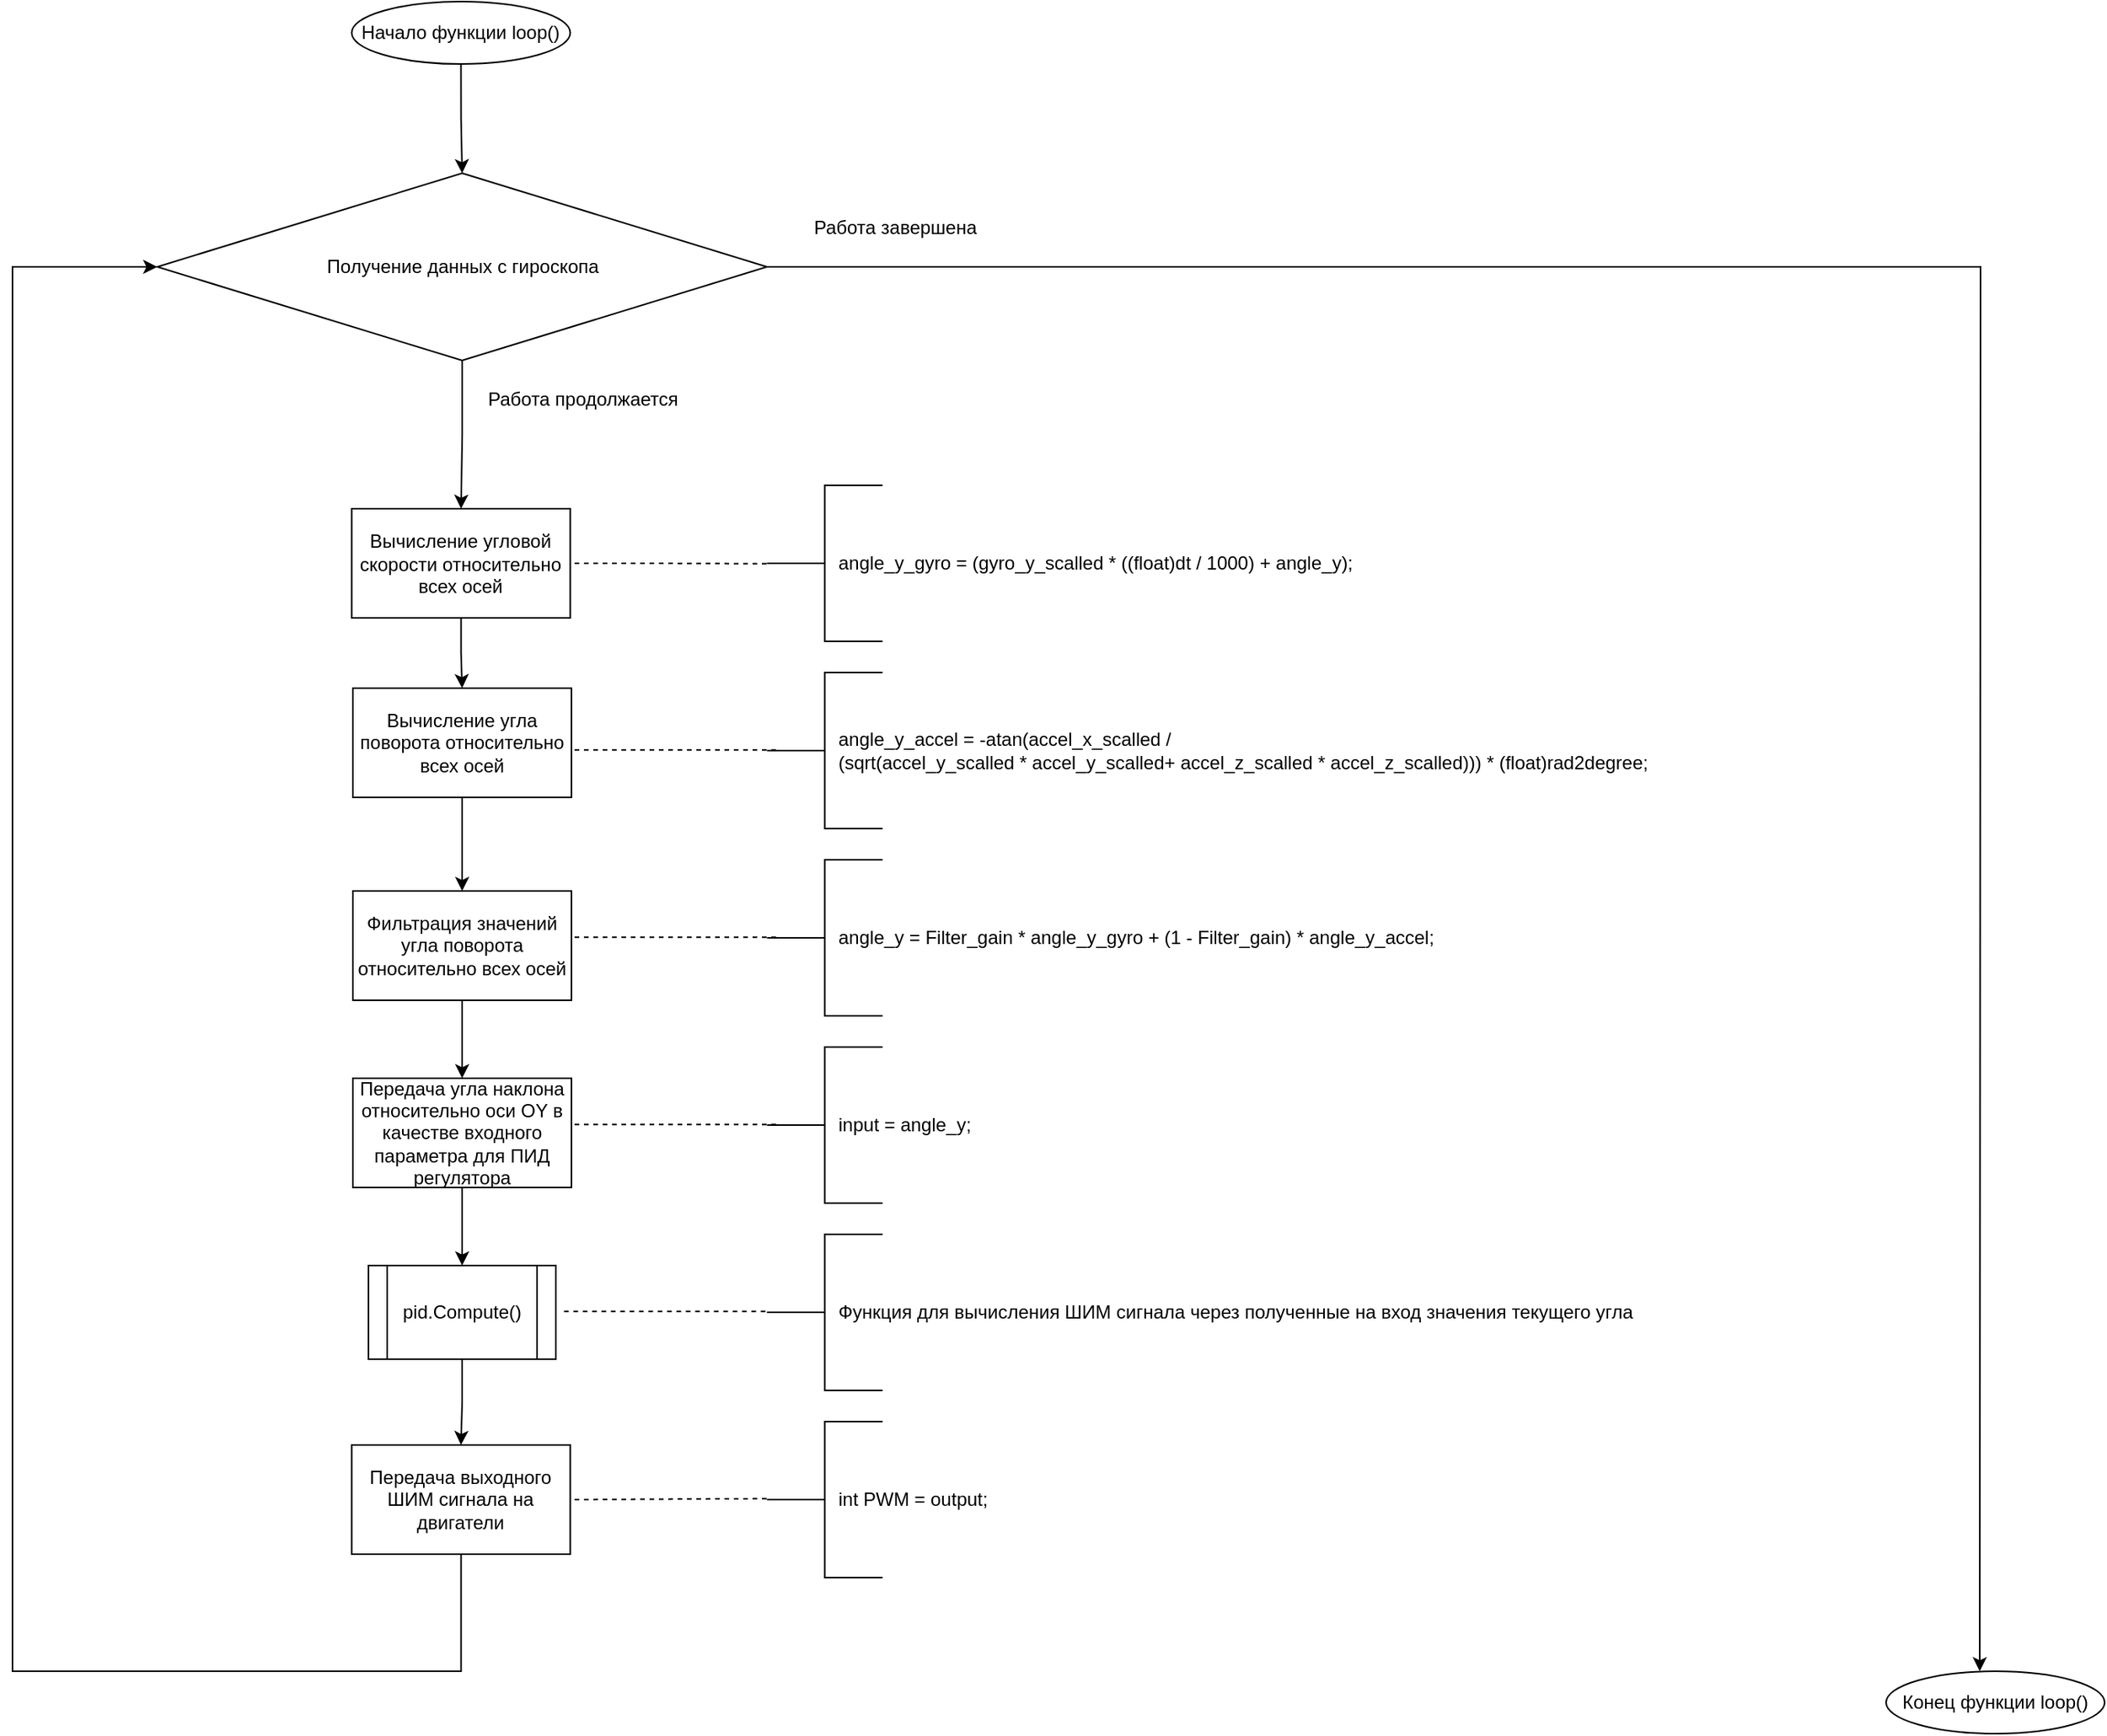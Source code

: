<mxfile version="21.3.8" type="device">
  <diagram id="C5RBs43oDa-KdzZeNtuy" name="Page-1">
    <mxGraphModel dx="2049" dy="1137" grid="1" gridSize="10" guides="1" tooltips="1" connect="1" arrows="1" fold="1" page="1" pageScale="1" pageWidth="1200" pageHeight="1600" math="0" shadow="0">
      <root>
        <mxCell id="WIyWlLk6GJQsqaUBKTNV-0" />
        <mxCell id="WIyWlLk6GJQsqaUBKTNV-1" parent="WIyWlLk6GJQsqaUBKTNV-0" />
        <mxCell id="wmi1h-aYXYaKoJ9Sp5C9-21" value="Работа продолжается" style="edgeStyle=orthogonalEdgeStyle;rounded=0;orthogonalLoop=1;jettySize=auto;html=1;" parent="WIyWlLk6GJQsqaUBKTNV-1" source="wmi1h-aYXYaKoJ9Sp5C9-12" target="wmi1h-aYXYaKoJ9Sp5C9-15" edge="1">
          <mxGeometry x="0.0" y="92" relative="1" as="geometry">
            <mxPoint as="offset" />
          </mxGeometry>
        </mxCell>
        <mxCell id="gNeUqT_V1DtOnu5FSzTy-70" style="edgeStyle=orthogonalEdgeStyle;rounded=0;orthogonalLoop=1;jettySize=auto;html=1;exitX=1;exitY=0.5;exitDx=0;exitDy=0;" edge="1" parent="WIyWlLk6GJQsqaUBKTNV-1" source="wmi1h-aYXYaKoJ9Sp5C9-12">
          <mxGeometry relative="1" as="geometry">
            <mxPoint x="1590" y="1950" as="targetPoint" />
          </mxGeometry>
        </mxCell>
        <mxCell id="wmi1h-aYXYaKoJ9Sp5C9-12" value="Получение данных с гироскопа" style="rhombus;whiteSpace=wrap;html=1;labelBackgroundColor=none;" parent="WIyWlLk6GJQsqaUBKTNV-1" vertex="1">
          <mxGeometry x="422.75" y="990" width="390.5" height="120" as="geometry" />
        </mxCell>
        <mxCell id="gNeUqT_V1DtOnu5FSzTy-50" style="edgeStyle=orthogonalEdgeStyle;rounded=0;orthogonalLoop=1;jettySize=auto;html=1;entryX=0.5;entryY=0;entryDx=0;entryDy=0;" edge="1" parent="WIyWlLk6GJQsqaUBKTNV-1" source="wmi1h-aYXYaKoJ9Sp5C9-15" target="gNeUqT_V1DtOnu5FSzTy-35">
          <mxGeometry relative="1" as="geometry" />
        </mxCell>
        <mxCell id="wmi1h-aYXYaKoJ9Sp5C9-15" value="&lt;br&gt;Вычисление угловой скорости относительно всех осей" style="rounded=0;whiteSpace=wrap;html=1;fontColor=default;labelBackgroundColor=none;spacingBottom=14;" parent="WIyWlLk6GJQsqaUBKTNV-1" vertex="1">
          <mxGeometry x="547.25" y="1205" width="140" height="70" as="geometry" />
        </mxCell>
        <mxCell id="gNeUqT_V1DtOnu5FSzTy-31" style="edgeStyle=orthogonalEdgeStyle;rounded=0;orthogonalLoop=1;jettySize=auto;html=1;entryX=0.5;entryY=0;entryDx=0;entryDy=0;" edge="1" parent="WIyWlLk6GJQsqaUBKTNV-1" source="gNeUqT_V1DtOnu5FSzTy-29" target="wmi1h-aYXYaKoJ9Sp5C9-12">
          <mxGeometry relative="1" as="geometry" />
        </mxCell>
        <mxCell id="gNeUqT_V1DtOnu5FSzTy-29" value="Начало функции loop()" style="ellipse;whiteSpace=wrap;html=1;" vertex="1" parent="WIyWlLk6GJQsqaUBKTNV-1">
          <mxGeometry x="547.25" y="880" width="140" height="40" as="geometry" />
        </mxCell>
        <mxCell id="gNeUqT_V1DtOnu5FSzTy-32" value="angle_y_gyro = (gyro_y_scalled * ((float)dt / 1000) + angle_y);" style="strokeWidth=1;html=1;shape=mxgraph.flowchart.annotation_2;align=left;labelPosition=right;pointerEvents=1;spacingLeft=-30;" vertex="1" parent="WIyWlLk6GJQsqaUBKTNV-1">
          <mxGeometry x="813.25" y="1190" width="74" height="100" as="geometry" />
        </mxCell>
        <mxCell id="gNeUqT_V1DtOnu5FSzTy-33" value="" style="endArrow=none;dashed=1;html=1;rounded=0;entryX=0.038;entryY=0.503;entryDx=0;entryDy=0;entryPerimeter=0;" edge="1" parent="WIyWlLk6GJQsqaUBKTNV-1" target="gNeUqT_V1DtOnu5FSzTy-32">
          <mxGeometry width="50" height="50" relative="1" as="geometry">
            <mxPoint x="690" y="1240" as="sourcePoint" />
            <mxPoint x="813.25" y="1214.93" as="targetPoint" />
            <Array as="points">
              <mxPoint x="740" y="1240" />
            </Array>
          </mxGeometry>
        </mxCell>
        <mxCell id="gNeUqT_V1DtOnu5FSzTy-51" style="edgeStyle=orthogonalEdgeStyle;rounded=0;orthogonalLoop=1;jettySize=auto;html=1;entryX=0.5;entryY=0;entryDx=0;entryDy=0;" edge="1" parent="WIyWlLk6GJQsqaUBKTNV-1" source="gNeUqT_V1DtOnu5FSzTy-35" target="gNeUqT_V1DtOnu5FSzTy-41">
          <mxGeometry relative="1" as="geometry" />
        </mxCell>
        <mxCell id="gNeUqT_V1DtOnu5FSzTy-35" value="Вычисление угла поворота относительно всех осей" style="rounded=0;whiteSpace=wrap;html=1;fontColor=default;labelBackgroundColor=none;spacingBottom=0;" vertex="1" parent="WIyWlLk6GJQsqaUBKTNV-1">
          <mxGeometry x="548" y="1320" width="140" height="70" as="geometry" />
        </mxCell>
        <mxCell id="gNeUqT_V1DtOnu5FSzTy-37" value="" style="endArrow=none;dashed=1;html=1;rounded=0;" edge="1" parent="WIyWlLk6GJQsqaUBKTNV-1">
          <mxGeometry width="50" height="50" relative="1" as="geometry">
            <mxPoint x="690" y="1359.57" as="sourcePoint" />
            <mxPoint x="820" y="1359.57" as="targetPoint" />
          </mxGeometry>
        </mxCell>
        <mxCell id="gNeUqT_V1DtOnu5FSzTy-39" value="angle_y_accel = -atan(accel_x_scalled / &lt;br&gt;(sqrt(accel_y_scalled * accel_y_scalled+ accel_z_scalled * accel_z_scalled))) * (float)rad2degree;" style="strokeWidth=1;html=1;shape=mxgraph.flowchart.annotation_2;align=left;labelPosition=right;pointerEvents=1;spacingLeft=-30;" vertex="1" parent="WIyWlLk6GJQsqaUBKTNV-1">
          <mxGeometry x="813.25" y="1310" width="74" height="100" as="geometry" />
        </mxCell>
        <mxCell id="gNeUqT_V1DtOnu5FSzTy-55" style="edgeStyle=orthogonalEdgeStyle;rounded=0;orthogonalLoop=1;jettySize=auto;html=1;entryX=0.5;entryY=0;entryDx=0;entryDy=0;" edge="1" parent="WIyWlLk6GJQsqaUBKTNV-1" source="gNeUqT_V1DtOnu5FSzTy-41" target="gNeUqT_V1DtOnu5FSzTy-52">
          <mxGeometry relative="1" as="geometry" />
        </mxCell>
        <mxCell id="gNeUqT_V1DtOnu5FSzTy-41" value="Фильтрация значений угла поворота относительно всех осей" style="rounded=0;whiteSpace=wrap;html=1;fontColor=default;labelBackgroundColor=none;spacingBottom=0;" vertex="1" parent="WIyWlLk6GJQsqaUBKTNV-1">
          <mxGeometry x="548" y="1450" width="140" height="70" as="geometry" />
        </mxCell>
        <mxCell id="gNeUqT_V1DtOnu5FSzTy-42" value="" style="endArrow=none;dashed=1;html=1;rounded=0;" edge="1" parent="WIyWlLk6GJQsqaUBKTNV-1">
          <mxGeometry width="50" height="50" relative="1" as="geometry">
            <mxPoint x="690" y="1479.57" as="sourcePoint" />
            <mxPoint x="820" y="1479.57" as="targetPoint" />
          </mxGeometry>
        </mxCell>
        <mxCell id="gNeUqT_V1DtOnu5FSzTy-43" value="angle_y = Filter_gain * angle_y_gyro + (1 - Filter_gain) * angle_y_accel;" style="strokeWidth=1;html=1;shape=mxgraph.flowchart.annotation_2;align=left;labelPosition=right;pointerEvents=1;spacingLeft=-30;" vertex="1" parent="WIyWlLk6GJQsqaUBKTNV-1">
          <mxGeometry x="813.25" y="1430" width="74" height="100" as="geometry" />
        </mxCell>
        <mxCell id="gNeUqT_V1DtOnu5FSzTy-57" style="edgeStyle=orthogonalEdgeStyle;rounded=0;orthogonalLoop=1;jettySize=auto;html=1;exitX=0.5;exitY=1;exitDx=0;exitDy=0;entryX=0.5;entryY=0;entryDx=0;entryDy=0;" edge="1" parent="WIyWlLk6GJQsqaUBKTNV-1" source="gNeUqT_V1DtOnu5FSzTy-52" target="gNeUqT_V1DtOnu5FSzTy-56">
          <mxGeometry relative="1" as="geometry" />
        </mxCell>
        <mxCell id="gNeUqT_V1DtOnu5FSzTy-52" value="Передача угла наклона относительно оси OY в качестве входного параметра для ПИД регулятора" style="rounded=0;whiteSpace=wrap;html=1;fontColor=default;labelBackgroundColor=none;spacingBottom=0;" vertex="1" parent="WIyWlLk6GJQsqaUBKTNV-1">
          <mxGeometry x="548" y="1570" width="140" height="70" as="geometry" />
        </mxCell>
        <mxCell id="gNeUqT_V1DtOnu5FSzTy-53" value="" style="endArrow=none;dashed=1;html=1;rounded=0;" edge="1" parent="WIyWlLk6GJQsqaUBKTNV-1">
          <mxGeometry width="50" height="50" relative="1" as="geometry">
            <mxPoint x="690" y="1599.57" as="sourcePoint" />
            <mxPoint x="820" y="1599.57" as="targetPoint" />
          </mxGeometry>
        </mxCell>
        <mxCell id="gNeUqT_V1DtOnu5FSzTy-54" value="input = angle_y;" style="strokeWidth=1;html=1;shape=mxgraph.flowchart.annotation_2;align=left;labelPosition=right;pointerEvents=1;spacingLeft=-30;" vertex="1" parent="WIyWlLk6GJQsqaUBKTNV-1">
          <mxGeometry x="813.25" y="1550" width="74" height="100" as="geometry" />
        </mxCell>
        <mxCell id="gNeUqT_V1DtOnu5FSzTy-61" style="edgeStyle=orthogonalEdgeStyle;rounded=0;orthogonalLoop=1;jettySize=auto;html=1;entryX=0.5;entryY=0;entryDx=0;entryDy=0;" edge="1" parent="WIyWlLk6GJQsqaUBKTNV-1" source="gNeUqT_V1DtOnu5FSzTy-56" target="gNeUqT_V1DtOnu5FSzTy-60">
          <mxGeometry relative="1" as="geometry" />
        </mxCell>
        <mxCell id="gNeUqT_V1DtOnu5FSzTy-56" value="pid.Compute()" style="shape=process;whiteSpace=wrap;html=1;backgroundOutline=1;" vertex="1" parent="WIyWlLk6GJQsqaUBKTNV-1">
          <mxGeometry x="558" y="1690" width="120" height="60" as="geometry" />
        </mxCell>
        <mxCell id="gNeUqT_V1DtOnu5FSzTy-58" value="" style="endArrow=none;dashed=1;html=1;rounded=0;" edge="1" parent="WIyWlLk6GJQsqaUBKTNV-1">
          <mxGeometry width="50" height="50" relative="1" as="geometry">
            <mxPoint x="683.25" y="1719.38" as="sourcePoint" />
            <mxPoint x="813.25" y="1719.38" as="targetPoint" />
          </mxGeometry>
        </mxCell>
        <mxCell id="gNeUqT_V1DtOnu5FSzTy-59" value="Функция для вычисления ШИМ сигнала через полученные на вход значения текущего угла" style="strokeWidth=1;html=1;shape=mxgraph.flowchart.annotation_2;align=left;labelPosition=right;pointerEvents=1;spacingLeft=-30;" vertex="1" parent="WIyWlLk6GJQsqaUBKTNV-1">
          <mxGeometry x="813.25" y="1670" width="74" height="100" as="geometry" />
        </mxCell>
        <mxCell id="gNeUqT_V1DtOnu5FSzTy-69" style="edgeStyle=orthogonalEdgeStyle;rounded=0;orthogonalLoop=1;jettySize=auto;html=1;entryX=0;entryY=0.5;entryDx=0;entryDy=0;" edge="1" parent="WIyWlLk6GJQsqaUBKTNV-1" source="gNeUqT_V1DtOnu5FSzTy-60" target="wmi1h-aYXYaKoJ9Sp5C9-12">
          <mxGeometry relative="1" as="geometry">
            <mxPoint x="290" y="1040" as="targetPoint" />
            <Array as="points">
              <mxPoint x="617" y="1950" />
              <mxPoint x="330" y="1950" />
              <mxPoint x="330" y="1050" />
            </Array>
          </mxGeometry>
        </mxCell>
        <mxCell id="gNeUqT_V1DtOnu5FSzTy-60" value="Передача выходного ШИМ сигнала на двигатели" style="rounded=0;whiteSpace=wrap;html=1;fontColor=default;labelBackgroundColor=none;spacingBottom=0;" vertex="1" parent="WIyWlLk6GJQsqaUBKTNV-1">
          <mxGeometry x="547.25" y="1805" width="140" height="70" as="geometry" />
        </mxCell>
        <mxCell id="gNeUqT_V1DtOnu5FSzTy-62" value="" style="endArrow=none;dashed=1;html=1;rounded=0;" edge="1" parent="WIyWlLk6GJQsqaUBKTNV-1">
          <mxGeometry width="50" height="50" relative="1" as="geometry">
            <mxPoint x="690" y="1840" as="sourcePoint" />
            <mxPoint x="813.25" y="1839.38" as="targetPoint" />
          </mxGeometry>
        </mxCell>
        <mxCell id="gNeUqT_V1DtOnu5FSzTy-63" value="int PWM = output;" style="strokeWidth=1;html=1;shape=mxgraph.flowchart.annotation_2;align=left;labelPosition=right;pointerEvents=1;spacingLeft=-30;" vertex="1" parent="WIyWlLk6GJQsqaUBKTNV-1">
          <mxGeometry x="813.25" y="1790" width="74" height="100" as="geometry" />
        </mxCell>
        <mxCell id="gNeUqT_V1DtOnu5FSzTy-72" value="Работа завершена" style="text;html=1;align=center;verticalAlign=middle;resizable=0;points=[];autosize=1;strokeColor=none;fillColor=none;" vertex="1" parent="WIyWlLk6GJQsqaUBKTNV-1">
          <mxGeometry x="830" y="1010" width="130" height="30" as="geometry" />
        </mxCell>
        <mxCell id="gNeUqT_V1DtOnu5FSzTy-73" value="Работа продолжается" style="text;html=1;align=center;verticalAlign=middle;resizable=0;points=[];autosize=1;strokeColor=none;fillColor=none;" vertex="1" parent="WIyWlLk6GJQsqaUBKTNV-1">
          <mxGeometry x="620" y="1120" width="150" height="30" as="geometry" />
        </mxCell>
        <mxCell id="gNeUqT_V1DtOnu5FSzTy-74" value="Конец функции loop()" style="ellipse;whiteSpace=wrap;html=1;" vertex="1" parent="WIyWlLk6GJQsqaUBKTNV-1">
          <mxGeometry x="1530" y="1950" width="140" height="40" as="geometry" />
        </mxCell>
      </root>
    </mxGraphModel>
  </diagram>
</mxfile>
